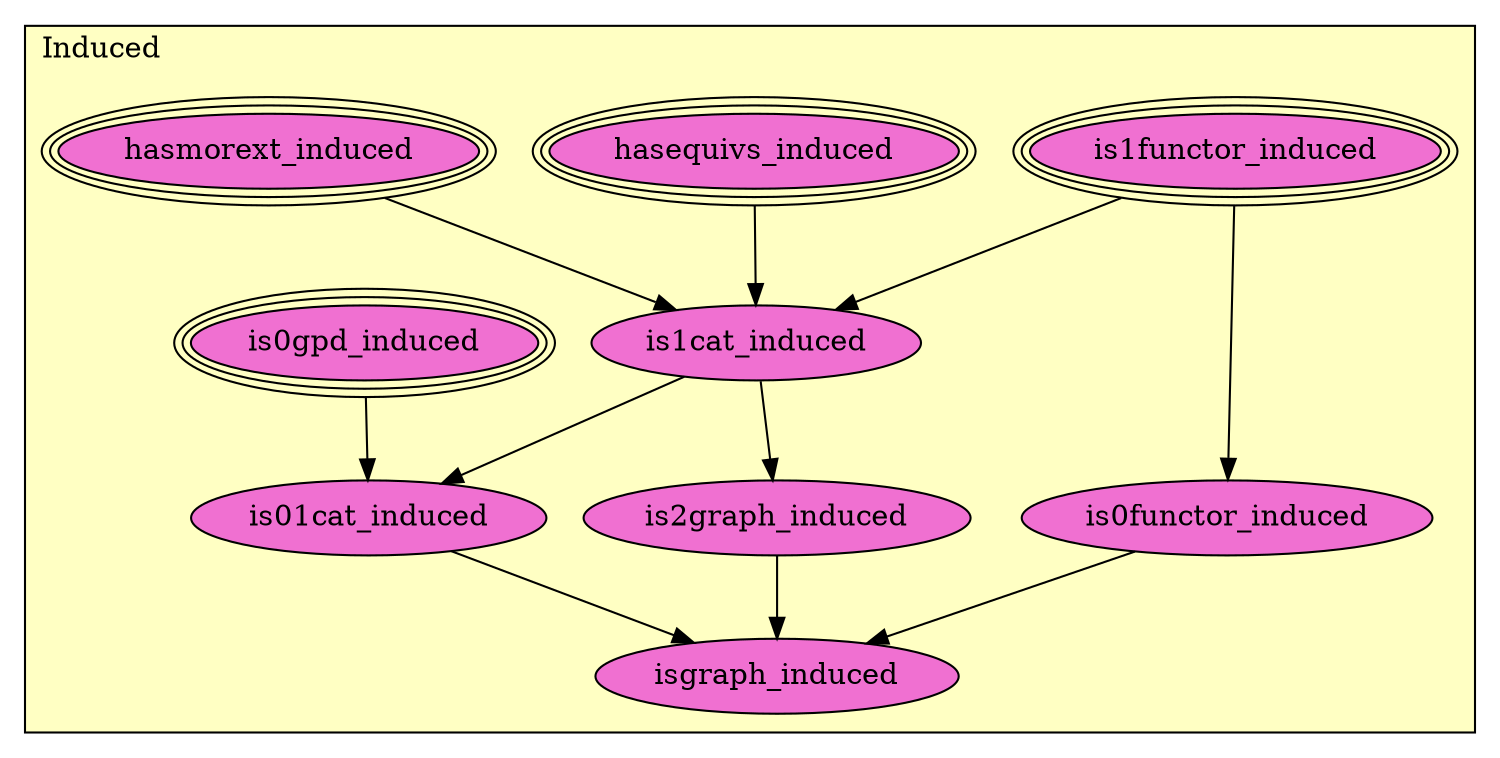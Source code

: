 digraph HoTT_WildCat_Induced {
  graph [ratio=0.5]
  node [style=filled]
Induced_hasequivs_induced [label="hasequivs_induced", URL=<Induced.html#hasequivs_induced>, peripheries=3, fillcolor="#F070D1"] ;
Induced_hasmorext_induced [label="hasmorext_induced", URL=<Induced.html#hasmorext_induced>, peripheries=3, fillcolor="#F070D1"] ;
Induced_is1functor_induced [label="is1functor_induced", URL=<Induced.html#is1functor_induced>, peripheries=3, fillcolor="#F070D1"] ;
Induced_is1cat_induced [label="is1cat_induced", URL=<Induced.html#is1cat_induced>, fillcolor="#F070D1"] ;
Induced_is2graph_induced [label="is2graph_induced", URL=<Induced.html#is2graph_induced>, fillcolor="#F070D1"] ;
Induced_is0functor_induced [label="is0functor_induced", URL=<Induced.html#is0functor_induced>, fillcolor="#F070D1"] ;
Induced_is0gpd_induced [label="is0gpd_induced", URL=<Induced.html#is0gpd_induced>, peripheries=3, fillcolor="#F070D1"] ;
Induced_is01cat_induced [label="is01cat_induced", URL=<Induced.html#is01cat_induced>, fillcolor="#F070D1"] ;
Induced_isgraph_induced [label="isgraph_induced", URL=<Induced.html#isgraph_induced>, fillcolor="#F070D1"] ;
  Induced_hasequivs_induced -> Induced_is1cat_induced [] ;
  Induced_hasmorext_induced -> Induced_is1cat_induced [] ;
  Induced_is1functor_induced -> Induced_is1cat_induced [] ;
  Induced_is1functor_induced -> Induced_is0functor_induced [] ;
  Induced_is1cat_induced -> Induced_is2graph_induced [] ;
  Induced_is1cat_induced -> Induced_is01cat_induced [] ;
  Induced_is2graph_induced -> Induced_isgraph_induced [] ;
  Induced_is0functor_induced -> Induced_isgraph_induced [] ;
  Induced_is0gpd_induced -> Induced_is01cat_induced [] ;
  Induced_is01cat_induced -> Induced_isgraph_induced [] ;
subgraph cluster_Induced { label="Induced"; fillcolor="#FFFFC3"; labeljust=l; style=filled 
Induced_isgraph_induced; Induced_is01cat_induced; Induced_is0gpd_induced; Induced_is0functor_induced; Induced_is2graph_induced; Induced_is1cat_induced; Induced_is1functor_induced; Induced_hasmorext_induced; Induced_hasequivs_induced; };
} /* END */
